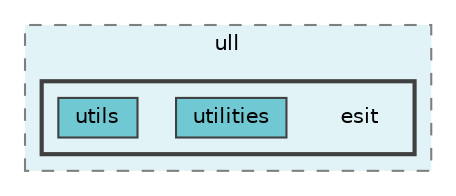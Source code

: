 digraph "src/main/java/es/ull/esit"
{
 // LATEX_PDF_SIZE
  bgcolor="transparent";
  edge [fontname=Helvetica,fontsize=10,labelfontname=Helvetica,labelfontsize=10];
  node [fontname=Helvetica,fontsize=10,shape=box,height=0.2,width=0.4];
  compound=true
  subgraph clusterdir_5e4a5b0330a43e454ff3ad9bcb612958 {
    graph [ bgcolor="#e1f3f6", pencolor="grey50", label="ull", fontname=Helvetica,fontsize=10 style="filled,dashed", URL="dir_5e4a5b0330a43e454ff3ad9bcb612958.html",tooltip=""]
  subgraph clusterdir_ff138097d92aca141cd969d7c10ce4fe {
    graph [ bgcolor="#e1f3f6", pencolor="grey25", label="", fontname=Helvetica,fontsize=10 style="filled,bold", URL="dir_ff138097d92aca141cd969d7c10ce4fe.html",tooltip=""]
    dir_ff138097d92aca141cd969d7c10ce4fe [shape=plaintext, label="esit"];
  dir_5612c464522cebfe44601dfa3f1684ce [label="utilities", fillcolor="#70c8d3", color="grey25", style="filled", URL="dir_5612c464522cebfe44601dfa3f1684ce.html",tooltip=""];
  dir_1d50f258775204ffcd31c17842ee0718 [label="utils", fillcolor="#70c8d3", color="grey25", style="filled", URL="dir_1d50f258775204ffcd31c17842ee0718.html",tooltip=""];
  }
  }
}
